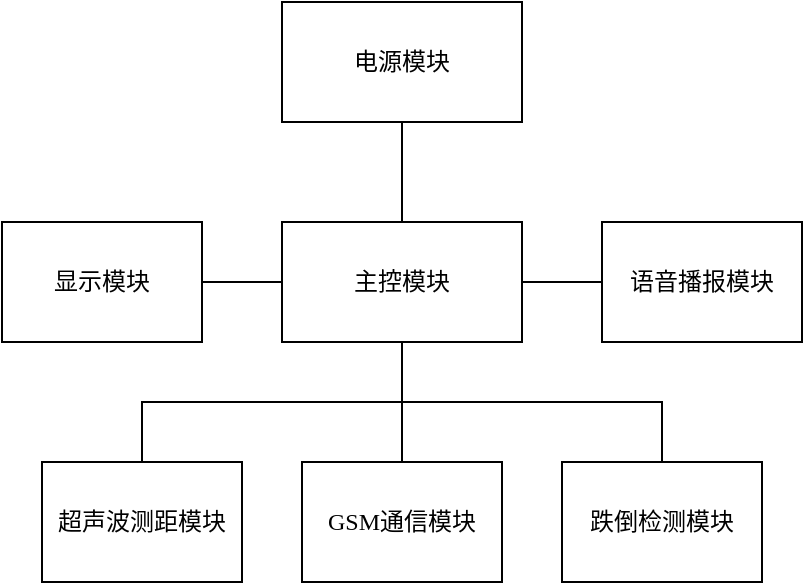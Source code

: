 <mxfile version="18.0.1" type="github">
  <diagram id="BqmijlwSYzgdbRCE5Ut3" name="Page-1">
    <mxGraphModel dx="687" dy="425" grid="1" gridSize="10" guides="1" tooltips="1" connect="1" arrows="1" fold="1" page="1" pageScale="1" pageWidth="1654" pageHeight="1169" background="none" math="0" shadow="0">
      <root>
        <mxCell id="0" />
        <mxCell id="1" parent="0" />
        <mxCell id="ut-0j-8NUJJQiy_k8EIM-1" value="&lt;font face=&quot;宋体&quot; style=&quot;font-size: 12px;&quot;&gt;电源模块&lt;/font&gt;" style="rounded=0;whiteSpace=wrap;html=1;" parent="1" vertex="1">
          <mxGeometry x="460" y="310" width="120" height="60" as="geometry" />
        </mxCell>
        <mxCell id="ut-0j-8NUJJQiy_k8EIM-6" value="&lt;font face=&quot;宋体&quot; style=&quot;font-size: 12px;&quot;&gt;主控模块&lt;/font&gt;" style="rounded=0;whiteSpace=wrap;html=1;allowArrows=1;" parent="1" vertex="1">
          <mxGeometry x="460" y="420" width="120" height="60" as="geometry" />
        </mxCell>
        <mxCell id="EFFhlwVtZ6RXwLO8-rPQ-10" value="&lt;font face=&quot;宋体&quot;&gt;跌倒检测模块&lt;/font&gt;" style="whiteSpace=wrap;html=1;align=center;verticalAlign=middle;treeFolding=1;treeMoving=1;newEdgeStyle={&quot;edgeStyle&quot;:&quot;elbowEdgeStyle&quot;,&quot;startArrow&quot;:&quot;none&quot;,&quot;endArrow&quot;:&quot;none&quot;};" parent="1" vertex="1">
          <mxGeometry x="600" y="540" width="100" height="60" as="geometry" />
        </mxCell>
        <mxCell id="EFFhlwVtZ6RXwLO8-rPQ-11" value="" style="edgeStyle=elbowEdgeStyle;elbow=vertical;startArrow=none;endArrow=none;rounded=0;entryX=0.5;entryY=0;entryDx=0;entryDy=0;" parent="1" target="EFFhlwVtZ6RXwLO8-rPQ-10" edge="1">
          <mxGeometry relative="1" as="geometry">
            <mxPoint x="520" y="510" as="sourcePoint" />
            <Array as="points">
              <mxPoint x="710" y="510" />
            </Array>
          </mxGeometry>
        </mxCell>
        <mxCell id="EFFhlwVtZ6RXwLO8-rPQ-24" value="&lt;font face=&quot;宋体&quot;&gt;GSM通信模块&lt;/font&gt;" style="whiteSpace=wrap;html=1;align=center;verticalAlign=middle;treeFolding=1;treeMoving=1;newEdgeStyle={&quot;edgeStyle&quot;:&quot;elbowEdgeStyle&quot;,&quot;startArrow&quot;:&quot;none&quot;,&quot;endArrow&quot;:&quot;none&quot;};" parent="1" vertex="1">
          <mxGeometry x="470" y="540" width="100" height="60" as="geometry" />
        </mxCell>
        <mxCell id="EFFhlwVtZ6RXwLO8-rPQ-25" value="" style="edgeStyle=elbowEdgeStyle;elbow=vertical;startArrow=none;endArrow=none;rounded=0;exitX=0.5;exitY=1;exitDx=0;exitDy=0;entryX=0.5;entryY=0;entryDx=0;entryDy=0;" parent="1" source="ut-0j-8NUJJQiy_k8EIM-6" target="EFFhlwVtZ6RXwLO8-rPQ-24" edge="1">
          <mxGeometry relative="1" as="geometry">
            <mxPoint x="480" y="520" as="sourcePoint" />
          </mxGeometry>
        </mxCell>
        <mxCell id="EFFhlwVtZ6RXwLO8-rPQ-26" value="&lt;font face=&quot;宋体&quot;&gt;超声波测距模块&lt;/font&gt;" style="whiteSpace=wrap;html=1;align=center;verticalAlign=middle;treeFolding=1;treeMoving=1;newEdgeStyle={&quot;edgeStyle&quot;:&quot;elbowEdgeStyle&quot;,&quot;startArrow&quot;:&quot;none&quot;,&quot;endArrow&quot;:&quot;none&quot;};" parent="1" vertex="1">
          <mxGeometry x="340" y="540" width="100" height="60" as="geometry" />
        </mxCell>
        <mxCell id="EFFhlwVtZ6RXwLO8-rPQ-27" value="" style="edgeStyle=elbowEdgeStyle;elbow=vertical;startArrow=none;endArrow=none;rounded=0;entryX=0.5;entryY=0;entryDx=0;entryDy=0;" parent="1" target="EFFhlwVtZ6RXwLO8-rPQ-26" edge="1">
          <mxGeometry relative="1" as="geometry">
            <mxPoint x="520" y="510" as="sourcePoint" />
            <Array as="points">
              <mxPoint x="390" y="510" />
            </Array>
          </mxGeometry>
        </mxCell>
        <mxCell id="EFFhlwVtZ6RXwLO8-rPQ-31" value="" style="endArrow=none;html=1;entryX=0.5;entryY=1;entryDx=0;entryDy=0;exitX=0.5;exitY=0;exitDx=0;exitDy=0;" parent="1" source="ut-0j-8NUJJQiy_k8EIM-6" target="ut-0j-8NUJJQiy_k8EIM-1" edge="1">
          <mxGeometry width="50" height="50" relative="1" as="geometry">
            <mxPoint x="510" y="440" as="sourcePoint" />
            <mxPoint x="560" y="390" as="targetPoint" />
          </mxGeometry>
        </mxCell>
        <mxCell id="EFFhlwVtZ6RXwLO8-rPQ-32" value="&lt;font face=&quot;宋体&quot;&gt;语音播报模块&lt;/font&gt;" style="whiteSpace=wrap;html=1;align=center;verticalAlign=middle;treeFolding=1;treeMoving=1;newEdgeStyle={&quot;edgeStyle&quot;:&quot;elbowEdgeStyle&quot;,&quot;startArrow&quot;:&quot;none&quot;,&quot;endArrow&quot;:&quot;none&quot;};" parent="1" vertex="1">
          <mxGeometry x="620" y="420" width="100" height="60" as="geometry" />
        </mxCell>
        <mxCell id="EFFhlwVtZ6RXwLO8-rPQ-33" value="" style="edgeStyle=elbowEdgeStyle;elbow=vertical;startArrow=none;endArrow=none;rounded=0;entryX=0;entryY=0.5;entryDx=0;entryDy=0;" parent="1" target="EFFhlwVtZ6RXwLO8-rPQ-32" edge="1">
          <mxGeometry relative="1" as="geometry">
            <mxPoint x="580" y="450" as="sourcePoint" />
            <Array as="points">
              <mxPoint x="600" y="450" />
              <mxPoint x="610" y="460" />
              <mxPoint x="630" y="450" />
              <mxPoint x="630" y="380" />
              <mxPoint x="690" y="390" />
            </Array>
          </mxGeometry>
        </mxCell>
        <mxCell id="EFFhlwVtZ6RXwLO8-rPQ-35" value="&lt;font face=&quot;宋体&quot;&gt;显示模块&lt;/font&gt;" style="whiteSpace=wrap;html=1;align=center;verticalAlign=middle;treeFolding=1;treeMoving=1;newEdgeStyle={&quot;edgeStyle&quot;:&quot;elbowEdgeStyle&quot;,&quot;startArrow&quot;:&quot;none&quot;,&quot;endArrow&quot;:&quot;none&quot;};" parent="1" vertex="1">
          <mxGeometry x="320" y="420" width="100" height="60" as="geometry" />
        </mxCell>
        <mxCell id="EFFhlwVtZ6RXwLO8-rPQ-36" value="" style="edgeStyle=elbowEdgeStyle;elbow=vertical;startArrow=none;endArrow=none;rounded=0;exitX=1;exitY=0.5;exitDx=0;exitDy=0;entryX=0;entryY=0.5;entryDx=0;entryDy=0;" parent="1" source="EFFhlwVtZ6RXwLO8-rPQ-35" target="ut-0j-8NUJJQiy_k8EIM-6" edge="1">
          <mxGeometry relative="1" as="geometry">
            <mxPoint x="380" y="449.83" as="sourcePoint" />
            <Array as="points">
              <mxPoint x="430" y="450" />
              <mxPoint x="430" y="449.83" />
              <mxPoint x="430" y="379.83" />
              <mxPoint x="490" y="389.83" />
            </Array>
            <mxPoint x="450" y="449.83" as="targetPoint" />
          </mxGeometry>
        </mxCell>
      </root>
    </mxGraphModel>
  </diagram>
</mxfile>
